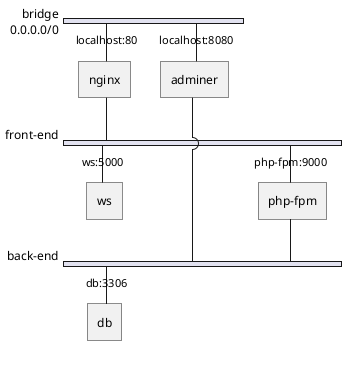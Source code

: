 @startuml network

nwdiag {
    network bridge {
        address = "0.0.0.0/0";
        nginx [address = "localhost:80"];
        adminer [address = "localhost:8080"];
    }
    network front-end {
        address = "";
        nginx [address = ""];
        ws [address = "ws:5000"];
        php-fpm [address = "php-fpm:9000"];
    }
    network back-end {
        address = "";
        php-fpm [address = ""];
        adminer [address = ""];
        db [address = "db:3306"];
    }
}

@enduml